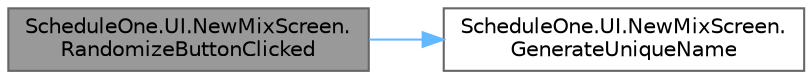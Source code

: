 digraph "ScheduleOne.UI.NewMixScreen.RandomizeButtonClicked"
{
 // LATEX_PDF_SIZE
  bgcolor="transparent";
  edge [fontname=Helvetica,fontsize=10,labelfontname=Helvetica,labelfontsize=10];
  node [fontname=Helvetica,fontsize=10,shape=box,height=0.2,width=0.4];
  rankdir="LR";
  Node1 [id="Node000001",label="ScheduleOne.UI.NewMixScreen.\lRandomizeButtonClicked",height=0.2,width=0.4,color="gray40", fillcolor="grey60", style="filled", fontcolor="black",tooltip=" "];
  Node1 -> Node2 [id="edge1_Node000001_Node000002",color="steelblue1",style="solid",tooltip=" "];
  Node2 [id="Node000002",label="ScheduleOne.UI.NewMixScreen.\lGenerateUniqueName",height=0.2,width=0.4,color="grey40", fillcolor="white", style="filled",URL="$class_schedule_one_1_1_u_i_1_1_new_mix_screen.html#af0db8a5d109ef5130fa2cf28cd655c6e",tooltip=" "];
}
